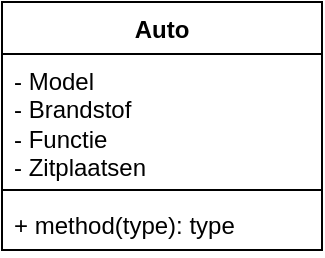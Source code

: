 <mxfile version="24.7.8">
  <diagram name="Page-1" id="3YMTWpW4_K1TMjsqbu0f">
    <mxGraphModel dx="1050" dy="621" grid="1" gridSize="10" guides="1" tooltips="1" connect="1" arrows="1" fold="1" page="1" pageScale="1" pageWidth="850" pageHeight="1100" math="0" shadow="0">
      <root>
        <mxCell id="0" />
        <mxCell id="1" parent="0" />
        <mxCell id="8ivHV9M3PGQvD1Hu4rT1-1" value="Auto" style="swimlane;fontStyle=1;align=center;verticalAlign=top;childLayout=stackLayout;horizontal=1;startSize=26;horizontalStack=0;resizeParent=1;resizeParentMax=0;resizeLast=0;collapsible=1;marginBottom=0;whiteSpace=wrap;html=1;" vertex="1" parent="1">
          <mxGeometry x="340" y="280" width="160" height="124" as="geometry" />
        </mxCell>
        <mxCell id="8ivHV9M3PGQvD1Hu4rT1-2" value="- Model&lt;div&gt;- Brandstof&lt;/div&gt;&lt;div&gt;- Functie&lt;/div&gt;&lt;div&gt;- Zitplaatsen&lt;/div&gt;" style="text;strokeColor=none;fillColor=none;align=left;verticalAlign=top;spacingLeft=4;spacingRight=4;overflow=hidden;rotatable=0;points=[[0,0.5],[1,0.5]];portConstraint=eastwest;whiteSpace=wrap;html=1;" vertex="1" parent="8ivHV9M3PGQvD1Hu4rT1-1">
          <mxGeometry y="26" width="160" height="64" as="geometry" />
        </mxCell>
        <mxCell id="8ivHV9M3PGQvD1Hu4rT1-3" value="" style="line;strokeWidth=1;fillColor=none;align=left;verticalAlign=middle;spacingTop=-1;spacingLeft=3;spacingRight=3;rotatable=0;labelPosition=right;points=[];portConstraint=eastwest;strokeColor=inherit;" vertex="1" parent="8ivHV9M3PGQvD1Hu4rT1-1">
          <mxGeometry y="90" width="160" height="8" as="geometry" />
        </mxCell>
        <mxCell id="8ivHV9M3PGQvD1Hu4rT1-4" value="+ method(type): type" style="text;strokeColor=none;fillColor=none;align=left;verticalAlign=top;spacingLeft=4;spacingRight=4;overflow=hidden;rotatable=0;points=[[0,0.5],[1,0.5]];portConstraint=eastwest;whiteSpace=wrap;html=1;" vertex="1" parent="8ivHV9M3PGQvD1Hu4rT1-1">
          <mxGeometry y="98" width="160" height="26" as="geometry" />
        </mxCell>
      </root>
    </mxGraphModel>
  </diagram>
</mxfile>
